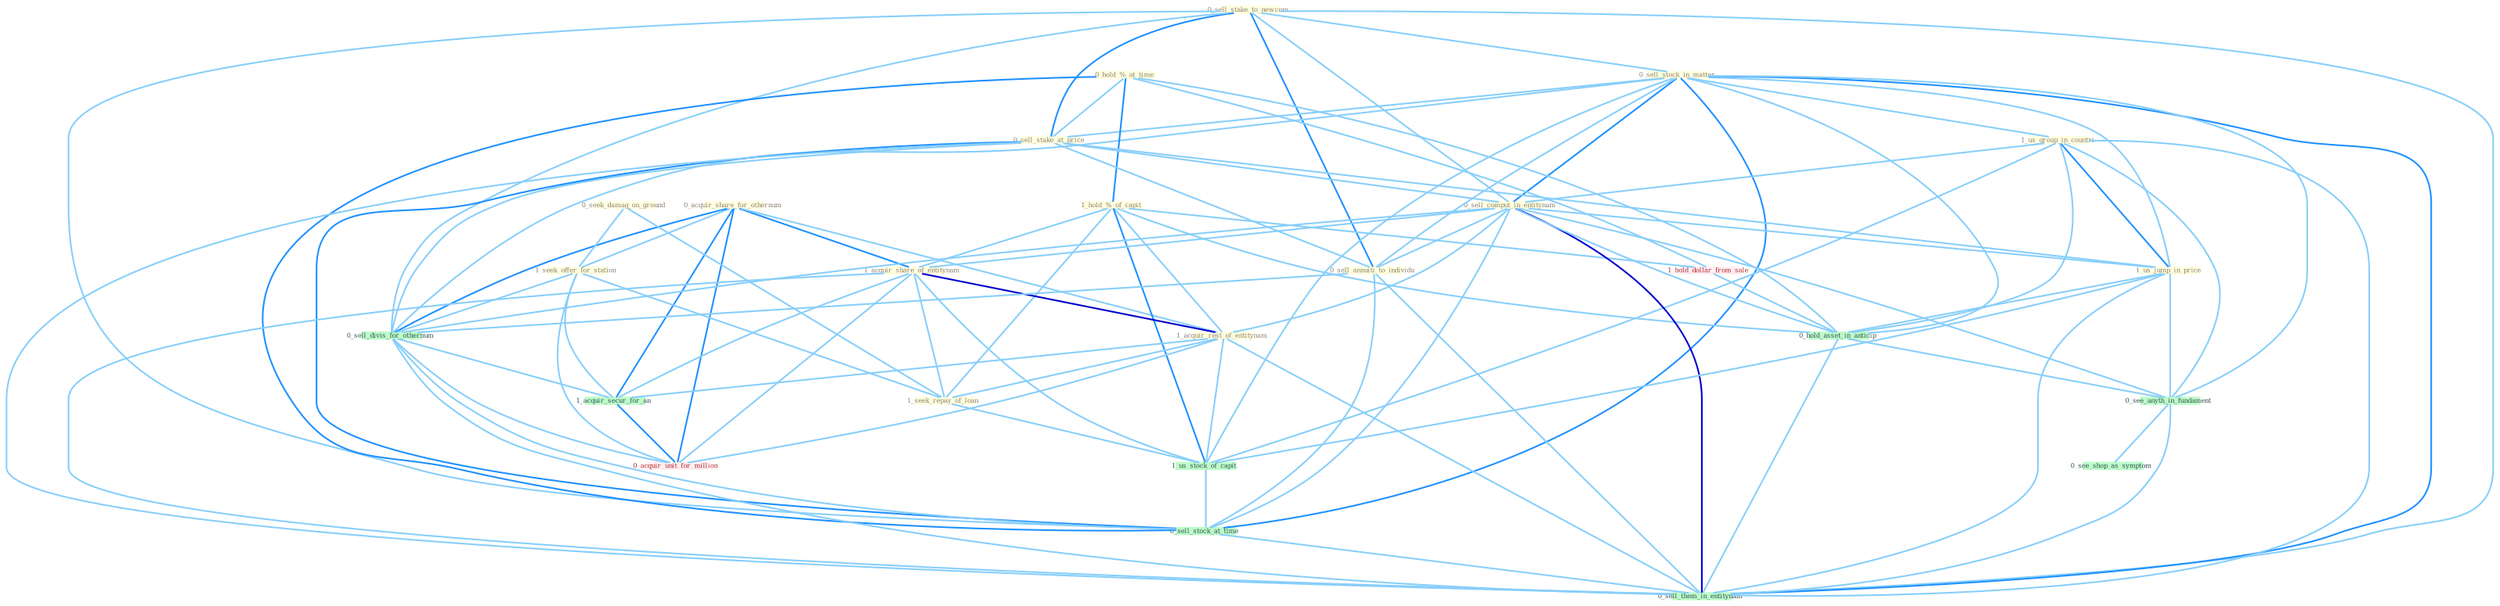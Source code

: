 Graph G{ 
    node
    [shape=polygon,style=filled,width=.5,height=.06,color="#BDFCC9",fixedsize=true,fontsize=4,
    fontcolor="#2f4f4f"];
    {node
    [color="#ffffe0", fontcolor="#8b7d6b"] "0_acquir_share_for_othernum " "0_sell_stake_to_newcom " "0_sell_stock_in_matter " "0_hold_%_at_time " "1_us_group_in_countri " "0_sell_stake_at_price " "0_seek_damag_on_ground " "1_hold_%_of_capit " "1_seek_offer_for_station " "0_sell_comput_in_entitynam " "1_acquir_share_of_entitynam " "0_sell_annuiti_to_individu " "1_acquir_rest_of_entitynam " "1_seek_repay_of_loan " "1_us_jump_in_price "}
{node [color="#fff0f5", fontcolor="#b22222"] "1_hold_dollar_from_sale " "0_acquir_unit_for_million "}
edge [color="#B0E2FF"];

	"0_acquir_share_for_othernum " -- "1_seek_offer_for_station " [w="1", color="#87cefa" ];
	"0_acquir_share_for_othernum " -- "1_acquir_share_of_entitynam " [w="2", color="#1e90ff" , len=0.8];
	"0_acquir_share_for_othernum " -- "1_acquir_rest_of_entitynam " [w="1", color="#87cefa" ];
	"0_acquir_share_for_othernum " -- "0_sell_divis_for_othernum " [w="2", color="#1e90ff" , len=0.8];
	"0_acquir_share_for_othernum " -- "1_acquir_secur_for_an " [w="2", color="#1e90ff" , len=0.8];
	"0_acquir_share_for_othernum " -- "0_acquir_unit_for_million " [w="2", color="#1e90ff" , len=0.8];
	"0_sell_stake_to_newcom " -- "0_sell_stock_in_matter " [w="1", color="#87cefa" ];
	"0_sell_stake_to_newcom " -- "0_sell_stake_at_price " [w="2", color="#1e90ff" , len=0.8];
	"0_sell_stake_to_newcom " -- "0_sell_comput_in_entitynam " [w="1", color="#87cefa" ];
	"0_sell_stake_to_newcom " -- "0_sell_annuiti_to_individu " [w="2", color="#1e90ff" , len=0.8];
	"0_sell_stake_to_newcom " -- "0_sell_divis_for_othernum " [w="1", color="#87cefa" ];
	"0_sell_stake_to_newcom " -- "0_sell_stock_at_time " [w="1", color="#87cefa" ];
	"0_sell_stake_to_newcom " -- "0_sell_them_in_entitynam " [w="1", color="#87cefa" ];
	"0_sell_stock_in_matter " -- "1_us_group_in_countri " [w="1", color="#87cefa" ];
	"0_sell_stock_in_matter " -- "0_sell_stake_at_price " [w="1", color="#87cefa" ];
	"0_sell_stock_in_matter " -- "0_sell_comput_in_entitynam " [w="2", color="#1e90ff" , len=0.8];
	"0_sell_stock_in_matter " -- "0_sell_annuiti_to_individu " [w="1", color="#87cefa" ];
	"0_sell_stock_in_matter " -- "1_us_jump_in_price " [w="1", color="#87cefa" ];
	"0_sell_stock_in_matter " -- "0_sell_divis_for_othernum " [w="1", color="#87cefa" ];
	"0_sell_stock_in_matter " -- "1_us_stock_of_capit " [w="1", color="#87cefa" ];
	"0_sell_stock_in_matter " -- "0_hold_asset_in_anticip " [w="1", color="#87cefa" ];
	"0_sell_stock_in_matter " -- "0_sell_stock_at_time " [w="2", color="#1e90ff" , len=0.8];
	"0_sell_stock_in_matter " -- "0_see_anyth_in_fundament " [w="1", color="#87cefa" ];
	"0_sell_stock_in_matter " -- "0_sell_them_in_entitynam " [w="2", color="#1e90ff" , len=0.8];
	"0_hold_%_at_time " -- "0_sell_stake_at_price " [w="1", color="#87cefa" ];
	"0_hold_%_at_time " -- "1_hold_%_of_capit " [w="2", color="#1e90ff" , len=0.8];
	"0_hold_%_at_time " -- "1_hold_dollar_from_sale " [w="1", color="#87cefa" ];
	"0_hold_%_at_time " -- "0_hold_asset_in_anticip " [w="1", color="#87cefa" ];
	"0_hold_%_at_time " -- "0_sell_stock_at_time " [w="2", color="#1e90ff" , len=0.8];
	"1_us_group_in_countri " -- "0_sell_comput_in_entitynam " [w="1", color="#87cefa" ];
	"1_us_group_in_countri " -- "1_us_jump_in_price " [w="2", color="#1e90ff" , len=0.8];
	"1_us_group_in_countri " -- "1_us_stock_of_capit " [w="1", color="#87cefa" ];
	"1_us_group_in_countri " -- "0_hold_asset_in_anticip " [w="1", color="#87cefa" ];
	"1_us_group_in_countri " -- "0_see_anyth_in_fundament " [w="1", color="#87cefa" ];
	"1_us_group_in_countri " -- "0_sell_them_in_entitynam " [w="1", color="#87cefa" ];
	"0_sell_stake_at_price " -- "0_sell_comput_in_entitynam " [w="1", color="#87cefa" ];
	"0_sell_stake_at_price " -- "0_sell_annuiti_to_individu " [w="1", color="#87cefa" ];
	"0_sell_stake_at_price " -- "1_us_jump_in_price " [w="1", color="#87cefa" ];
	"0_sell_stake_at_price " -- "0_sell_divis_for_othernum " [w="1", color="#87cefa" ];
	"0_sell_stake_at_price " -- "0_sell_stock_at_time " [w="2", color="#1e90ff" , len=0.8];
	"0_sell_stake_at_price " -- "0_sell_them_in_entitynam " [w="1", color="#87cefa" ];
	"0_seek_damag_on_ground " -- "1_seek_offer_for_station " [w="1", color="#87cefa" ];
	"0_seek_damag_on_ground " -- "1_seek_repay_of_loan " [w="1", color="#87cefa" ];
	"1_hold_%_of_capit " -- "1_acquir_share_of_entitynam " [w="1", color="#87cefa" ];
	"1_hold_%_of_capit " -- "1_acquir_rest_of_entitynam " [w="1", color="#87cefa" ];
	"1_hold_%_of_capit " -- "1_seek_repay_of_loan " [w="1", color="#87cefa" ];
	"1_hold_%_of_capit " -- "1_us_stock_of_capit " [w="2", color="#1e90ff" , len=0.8];
	"1_hold_%_of_capit " -- "1_hold_dollar_from_sale " [w="1", color="#87cefa" ];
	"1_hold_%_of_capit " -- "0_hold_asset_in_anticip " [w="1", color="#87cefa" ];
	"1_seek_offer_for_station " -- "1_seek_repay_of_loan " [w="1", color="#87cefa" ];
	"1_seek_offer_for_station " -- "0_sell_divis_for_othernum " [w="1", color="#87cefa" ];
	"1_seek_offer_for_station " -- "1_acquir_secur_for_an " [w="1", color="#87cefa" ];
	"1_seek_offer_for_station " -- "0_acquir_unit_for_million " [w="1", color="#87cefa" ];
	"0_sell_comput_in_entitynam " -- "1_acquir_share_of_entitynam " [w="1", color="#87cefa" ];
	"0_sell_comput_in_entitynam " -- "0_sell_annuiti_to_individu " [w="1", color="#87cefa" ];
	"0_sell_comput_in_entitynam " -- "1_acquir_rest_of_entitynam " [w="1", color="#87cefa" ];
	"0_sell_comput_in_entitynam " -- "1_us_jump_in_price " [w="1", color="#87cefa" ];
	"0_sell_comput_in_entitynam " -- "0_sell_divis_for_othernum " [w="1", color="#87cefa" ];
	"0_sell_comput_in_entitynam " -- "0_hold_asset_in_anticip " [w="1", color="#87cefa" ];
	"0_sell_comput_in_entitynam " -- "0_sell_stock_at_time " [w="1", color="#87cefa" ];
	"0_sell_comput_in_entitynam " -- "0_see_anyth_in_fundament " [w="1", color="#87cefa" ];
	"0_sell_comput_in_entitynam " -- "0_sell_them_in_entitynam " [w="3", color="#0000cd" , len=0.6];
	"1_acquir_share_of_entitynam " -- "1_acquir_rest_of_entitynam " [w="3", color="#0000cd" , len=0.6];
	"1_acquir_share_of_entitynam " -- "1_seek_repay_of_loan " [w="1", color="#87cefa" ];
	"1_acquir_share_of_entitynam " -- "1_acquir_secur_for_an " [w="1", color="#87cefa" ];
	"1_acquir_share_of_entitynam " -- "1_us_stock_of_capit " [w="1", color="#87cefa" ];
	"1_acquir_share_of_entitynam " -- "0_acquir_unit_for_million " [w="1", color="#87cefa" ];
	"1_acquir_share_of_entitynam " -- "0_sell_them_in_entitynam " [w="1", color="#87cefa" ];
	"0_sell_annuiti_to_individu " -- "0_sell_divis_for_othernum " [w="1", color="#87cefa" ];
	"0_sell_annuiti_to_individu " -- "0_sell_stock_at_time " [w="1", color="#87cefa" ];
	"0_sell_annuiti_to_individu " -- "0_sell_them_in_entitynam " [w="1", color="#87cefa" ];
	"1_acquir_rest_of_entitynam " -- "1_seek_repay_of_loan " [w="1", color="#87cefa" ];
	"1_acquir_rest_of_entitynam " -- "1_acquir_secur_for_an " [w="1", color="#87cefa" ];
	"1_acquir_rest_of_entitynam " -- "1_us_stock_of_capit " [w="1", color="#87cefa" ];
	"1_acquir_rest_of_entitynam " -- "0_acquir_unit_for_million " [w="1", color="#87cefa" ];
	"1_acquir_rest_of_entitynam " -- "0_sell_them_in_entitynam " [w="1", color="#87cefa" ];
	"1_seek_repay_of_loan " -- "1_us_stock_of_capit " [w="1", color="#87cefa" ];
	"1_us_jump_in_price " -- "1_us_stock_of_capit " [w="1", color="#87cefa" ];
	"1_us_jump_in_price " -- "0_hold_asset_in_anticip " [w="1", color="#87cefa" ];
	"1_us_jump_in_price " -- "0_see_anyth_in_fundament " [w="1", color="#87cefa" ];
	"1_us_jump_in_price " -- "0_sell_them_in_entitynam " [w="1", color="#87cefa" ];
	"0_sell_divis_for_othernum " -- "1_acquir_secur_for_an " [w="1", color="#87cefa" ];
	"0_sell_divis_for_othernum " -- "0_sell_stock_at_time " [w="1", color="#87cefa" ];
	"0_sell_divis_for_othernum " -- "0_acquir_unit_for_million " [w="1", color="#87cefa" ];
	"0_sell_divis_for_othernum " -- "0_sell_them_in_entitynam " [w="1", color="#87cefa" ];
	"1_acquir_secur_for_an " -- "0_acquir_unit_for_million " [w="2", color="#1e90ff" , len=0.8];
	"1_us_stock_of_capit " -- "0_sell_stock_at_time " [w="1", color="#87cefa" ];
	"1_hold_dollar_from_sale " -- "0_hold_asset_in_anticip " [w="1", color="#87cefa" ];
	"0_hold_asset_in_anticip " -- "0_see_anyth_in_fundament " [w="1", color="#87cefa" ];
	"0_hold_asset_in_anticip " -- "0_sell_them_in_entitynam " [w="1", color="#87cefa" ];
	"0_sell_stock_at_time " -- "0_sell_them_in_entitynam " [w="1", color="#87cefa" ];
	"0_see_anyth_in_fundament " -- "0_see_shop_as_symptom " [w="1", color="#87cefa" ];
	"0_see_anyth_in_fundament " -- "0_sell_them_in_entitynam " [w="1", color="#87cefa" ];
}